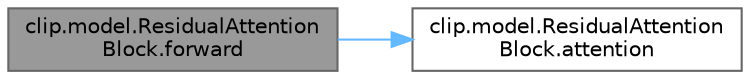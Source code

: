 digraph "clip.model.ResidualAttentionBlock.forward"
{
 // LATEX_PDF_SIZE
  bgcolor="transparent";
  edge [fontname=Helvetica,fontsize=10,labelfontname=Helvetica,labelfontsize=10];
  node [fontname=Helvetica,fontsize=10,shape=box,height=0.2,width=0.4];
  rankdir="LR";
  Node1 [id="Node000001",label="clip.model.ResidualAttention\lBlock.forward",height=0.2,width=0.4,color="gray40", fillcolor="grey60", style="filled", fontcolor="black",tooltip="Forward pass of the ResidualAttentionBlock."];
  Node1 -> Node2 [id="edge1_Node000001_Node000002",color="steelblue1",style="solid",tooltip=" "];
  Node2 [id="Node000002",label="clip.model.ResidualAttention\lBlock.attention",height=0.2,width=0.4,color="grey40", fillcolor="white", style="filled",URL="$classclip_1_1model_1_1_residual_attention_block.html#a09d81d36edb8b1a7a5377f5a62b26329",tooltip="Computes multi-head attention."];
}
